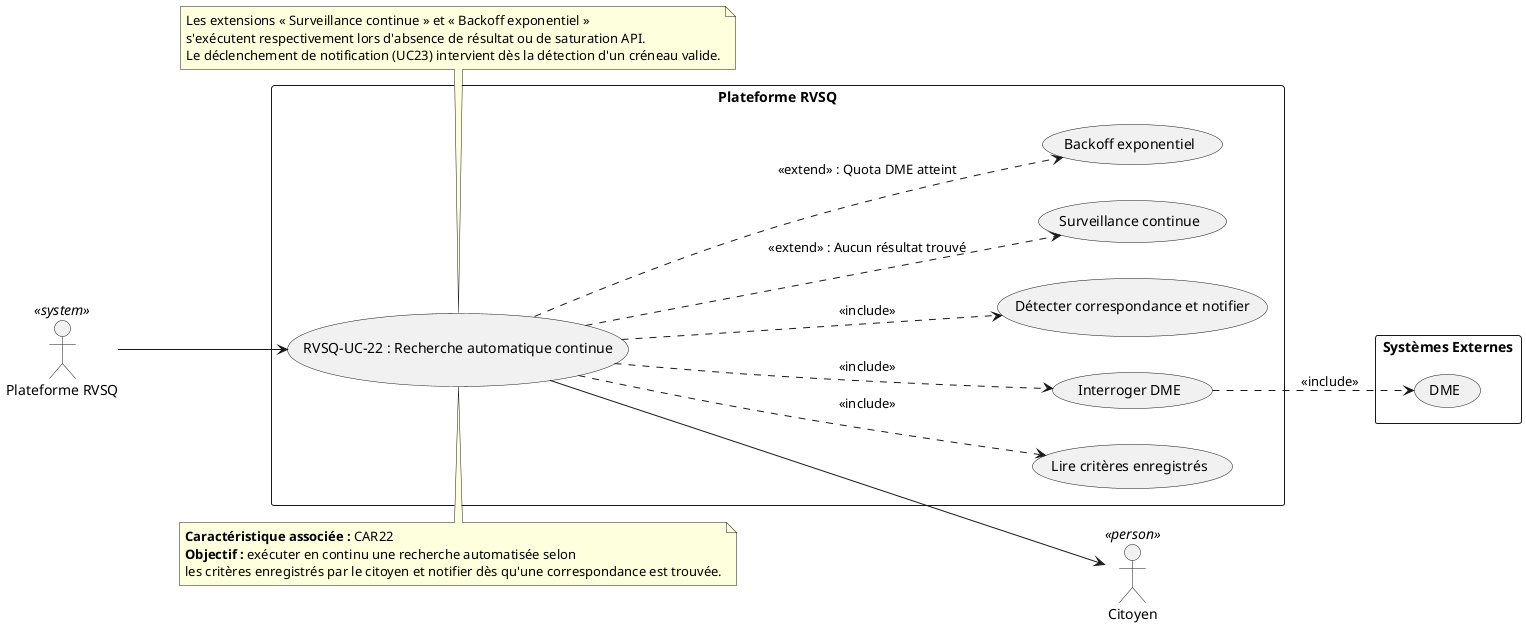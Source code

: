 @startuml RVSQ-UC-22_Recherche_Automatique_Continue
left to right direction

' --- Acteurs
actor "Plateforme RVSQ" as RVSQActor <<system>>
actor "Citoyen" as Citoyen <<person>>

rectangle "Plateforme RVSQ" {
  usecase "RVSQ-UC-22 : Recherche automatique continue" as UC22
  usecase "Lire critères enregistrés" as UC22_A
  usecase "Interroger DME" as UC22_B
  usecase "Détecter correspondance et notifier" as UC22_C
  usecase "Surveillance continue" as UC22_D
  usecase "Backoff exponentiel" as UC22_E
}

rectangle "Systèmes Externes" {
  usecase "DME" as DME
}

' --- Relations principales
RVSQActor --> UC22
UC22 ..> UC22_A : <<include>>
UC22 ..> UC22_B : <<include>>
UC22 ..> UC22_C : <<include>>
UC22_B ..> DME : <<include>>
UC22 --> Citoyen

' --- Extensions conditionnelles
UC22 ..> UC22_D : <<extend>> : Aucun résultat trouvé
UC22 ..> UC22_E : <<extend>> : Quota DME atteint

note top of UC22
  **Caractéristique associée :** CAR22
  **Objectif :** exécuter en continu une recherche automatisée selon
  les critères enregistrés par le citoyen et notifier dès qu'une correspondance est trouvée.
end note

note bottom of UC22
  Les extensions « Surveillance continue » et « Backoff exponentiel »
  s'exécutent respectivement lors d'absence de résultat ou de saturation API.
  Le déclenchement de notification (UC23) intervient dès la détection d'un créneau valide.
end note
@enduml
